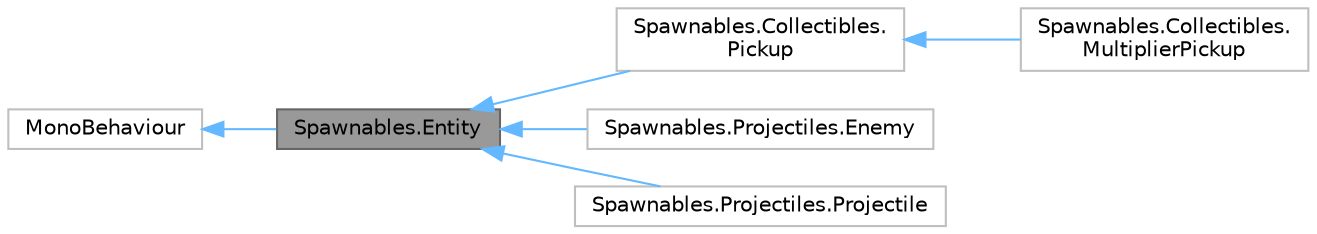 digraph "Spawnables.Entity"
{
 // LATEX_PDF_SIZE
  bgcolor="transparent";
  edge [fontname=Helvetica,fontsize=10,labelfontname=Helvetica,labelfontsize=10];
  node [fontname=Helvetica,fontsize=10,shape=box,height=0.2,width=0.4];
  rankdir="LR";
  Node1 [id="Node000001",label="Spawnables.Entity",height=0.2,width=0.4,color="gray40", fillcolor="grey60", style="filled", fontcolor="black",tooltip=" "];
  Node2 -> Node1 [id="edge11_Node000001_Node000002",dir="back",color="steelblue1",style="solid",tooltip=" "];
  Node2 [id="Node000002",label="MonoBehaviour",height=0.2,width=0.4,color="grey75", fillcolor="white", style="filled",tooltip=" "];
  Node1 -> Node3 [id="edge12_Node000001_Node000003",dir="back",color="steelblue1",style="solid",tooltip=" "];
  Node3 [id="Node000003",label="Spawnables.Collectibles.\lPickup",height=0.2,width=0.4,color="grey75", fillcolor="white", style="filled",URL="$class_spawnables_1_1_collectibles_1_1_pickup.html",tooltip=" "];
  Node3 -> Node4 [id="edge13_Node000003_Node000004",dir="back",color="steelblue1",style="solid",tooltip=" "];
  Node4 [id="Node000004",label="Spawnables.Collectibles.\lMultiplierPickup",height=0.2,width=0.4,color="grey75", fillcolor="white", style="filled",URL="$class_spawnables_1_1_collectibles_1_1_multiplier_pickup.html",tooltip=" "];
  Node1 -> Node5 [id="edge14_Node000001_Node000005",dir="back",color="steelblue1",style="solid",tooltip=" "];
  Node5 [id="Node000005",label="Spawnables.Projectiles.Enemy",height=0.2,width=0.4,color="grey75", fillcolor="white", style="filled",URL="$class_spawnables_1_1_projectiles_1_1_enemy.html",tooltip=" "];
  Node1 -> Node6 [id="edge15_Node000001_Node000006",dir="back",color="steelblue1",style="solid",tooltip=" "];
  Node6 [id="Node000006",label="Spawnables.Projectiles.Projectile",height=0.2,width=0.4,color="grey75", fillcolor="white", style="filled",URL="$class_spawnables_1_1_projectiles_1_1_projectile.html",tooltip=" "];
}
